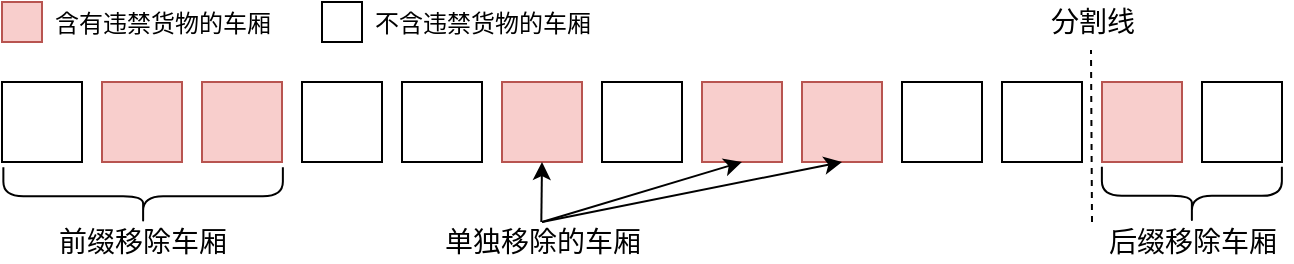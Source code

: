 <mxfile version="16.5.5" type="github"><diagram id="WzrLIcee8Uv0exUfzh-z" name="第 1 页"><mxGraphModel dx="1038" dy="608" grid="1" gridSize="10" guides="1" tooltips="1" connect="1" arrows="1" fold="1" page="1" pageScale="1" pageWidth="827" pageHeight="1169" math="0" shadow="0"><root><mxCell id="0"/><mxCell id="1" parent="0"/><mxCell id="hrqttEmVb12-6mRyW3wM-1" value="" style="whiteSpace=wrap;html=1;aspect=fixed;" parent="1" vertex="1"><mxGeometry x="40" y="370" width="40" height="40" as="geometry"/></mxCell><mxCell id="hrqttEmVb12-6mRyW3wM-3" value="" style="whiteSpace=wrap;html=1;aspect=fixed;fillColor=#f8cecc;strokeColor=#b85450;" parent="1" vertex="1"><mxGeometry x="90" y="370" width="40" height="40" as="geometry"/></mxCell><mxCell id="hrqttEmVb12-6mRyW3wM-4" value="" style="whiteSpace=wrap;html=1;aspect=fixed;fillColor=#f8cecc;strokeColor=#b85450;" parent="1" vertex="1"><mxGeometry x="140" y="370" width="40" height="40" as="geometry"/></mxCell><mxCell id="hrqttEmVb12-6mRyW3wM-5" value="" style="whiteSpace=wrap;html=1;aspect=fixed;" parent="1" vertex="1"><mxGeometry x="240" y="370" width="40" height="40" as="geometry"/></mxCell><mxCell id="hrqttEmVb12-6mRyW3wM-6" value="" style="whiteSpace=wrap;html=1;aspect=fixed;fillColor=#f8cecc;strokeColor=#b85450;" parent="1" vertex="1"><mxGeometry x="290" y="370" width="40" height="40" as="geometry"/></mxCell><mxCell id="hrqttEmVb12-6mRyW3wM-7" value="" style="whiteSpace=wrap;html=1;aspect=fixed;" parent="1" vertex="1"><mxGeometry x="340" y="370" width="40" height="40" as="geometry"/></mxCell><mxCell id="hrqttEmVb12-6mRyW3wM-12" value="" style="whiteSpace=wrap;html=1;aspect=fixed;fillColor=#f8cecc;strokeColor=#b85450;" parent="1" vertex="1"><mxGeometry x="390" y="370" width="40" height="40" as="geometry"/></mxCell><mxCell id="hrqttEmVb12-6mRyW3wM-13" value="" style="whiteSpace=wrap;html=1;aspect=fixed;fillColor=#f8cecc;strokeColor=#b85450;" parent="1" vertex="1"><mxGeometry x="440" y="370" width="40" height="40" as="geometry"/></mxCell><mxCell id="hrqttEmVb12-6mRyW3wM-14" value="" style="whiteSpace=wrap;html=1;aspect=fixed;" parent="1" vertex="1"><mxGeometry x="490" y="370" width="40" height="40" as="geometry"/></mxCell><mxCell id="hrqttEmVb12-6mRyW3wM-15" value="" style="whiteSpace=wrap;html=1;aspect=fixed;" parent="1" vertex="1"><mxGeometry x="540" y="370" width="40" height="40" as="geometry"/></mxCell><mxCell id="hrqttEmVb12-6mRyW3wM-16" value="" style="whiteSpace=wrap;html=1;aspect=fixed;fillColor=#f8cecc;strokeColor=#b85450;" parent="1" vertex="1"><mxGeometry x="590" y="370" width="40" height="40" as="geometry"/></mxCell><mxCell id="hrqttEmVb12-6mRyW3wM-17" value="" style="whiteSpace=wrap;html=1;aspect=fixed;" parent="1" vertex="1"><mxGeometry x="640" y="370" width="40" height="40" as="geometry"/></mxCell><mxCell id="hrqttEmVb12-6mRyW3wM-18" value="" style="shape=curlyBracket;whiteSpace=wrap;html=1;rounded=1;flipH=1;rotation=90;" parent="1" vertex="1"><mxGeometry x="620.44" y="381.93" width="29" height="90" as="geometry"/></mxCell><mxCell id="hrqttEmVb12-6mRyW3wM-20" value="&lt;font style=&quot;font-size: 14px&quot;&gt;后缀移除车厢&lt;/font&gt;" style="text;html=1;resizable=0;autosize=1;align=center;verticalAlign=middle;points=[];fillColor=none;strokeColor=none;rounded=0;" parent="1" vertex="1"><mxGeometry x="585" y="440" width="100" height="20" as="geometry"/></mxCell><mxCell id="hrqttEmVb12-6mRyW3wM-21" value="" style="shape=curlyBracket;whiteSpace=wrap;html=1;rounded=1;flipH=1;rotation=90;" parent="1" vertex="1"><mxGeometry x="96.06" y="357.31" width="29" height="139.75" as="geometry"/></mxCell><mxCell id="hrqttEmVb12-6mRyW3wM-22" value="&lt;font style=&quot;font-size: 14px&quot;&gt;前缀移除车厢&lt;/font&gt;" style="text;html=1;resizable=0;autosize=1;align=center;verticalAlign=middle;points=[];fillColor=none;strokeColor=none;rounded=0;" parent="1" vertex="1"><mxGeometry x="60" y="440" width="100" height="20" as="geometry"/></mxCell><mxCell id="hrqttEmVb12-6mRyW3wM-24" value="&lt;font style=&quot;font-size: 14px&quot;&gt;分割线&lt;/font&gt;" style="text;html=1;resizable=0;autosize=1;align=center;verticalAlign=middle;points=[];fillColor=none;strokeColor=none;rounded=0;" parent="1" vertex="1"><mxGeometry x="555" y="330" width="60" height="20" as="geometry"/></mxCell><mxCell id="hrqttEmVb12-6mRyW3wM-25" value="" style="whiteSpace=wrap;html=1;aspect=fixed;" parent="1" vertex="1"><mxGeometry x="190" y="370" width="40" height="40" as="geometry"/></mxCell><mxCell id="hrqttEmVb12-6mRyW3wM-31" value="单独移除的车厢" style="text;html=1;resizable=0;autosize=1;align=center;verticalAlign=middle;points=[];fillColor=none;strokeColor=none;rounded=0;fontSize=14;" parent="1" vertex="1"><mxGeometry x="255" y="440" width="110" height="20" as="geometry"/></mxCell><mxCell id="hrqttEmVb12-6mRyW3wM-32" value="" style="endArrow=classic;html=1;rounded=0;fontSize=14;entryX=0.5;entryY=1;entryDx=0;entryDy=0;" parent="1" target="hrqttEmVb12-6mRyW3wM-6" edge="1"><mxGeometry width="50" height="50" relative="1" as="geometry"><mxPoint x="309.66" y="440" as="sourcePoint"/><mxPoint x="309.66" y="415" as="targetPoint"/></mxGeometry></mxCell><mxCell id="hrqttEmVb12-6mRyW3wM-33" value="" style="endArrow=classic;html=1;rounded=0;fontSize=14;entryX=0.5;entryY=1;entryDx=0;entryDy=0;" parent="1" target="hrqttEmVb12-6mRyW3wM-12" edge="1"><mxGeometry width="50" height="50" relative="1" as="geometry"><mxPoint x="310" y="440" as="sourcePoint"/><mxPoint x="360" y="390" as="targetPoint"/></mxGeometry></mxCell><mxCell id="hrqttEmVb12-6mRyW3wM-34" value="" style="endArrow=classic;html=1;rounded=0;fontSize=14;entryX=0.5;entryY=1;entryDx=0;entryDy=0;" parent="1" target="hrqttEmVb12-6mRyW3wM-13" edge="1"><mxGeometry width="50" height="50" relative="1" as="geometry"><mxPoint x="310" y="440" as="sourcePoint"/><mxPoint x="365" y="390" as="targetPoint"/></mxGeometry></mxCell><mxCell id="hrqttEmVb12-6mRyW3wM-38" value="" style="whiteSpace=wrap;html=1;aspect=fixed;fontSize=14;fillColor=#f8cecc;strokeColor=#b85450;" parent="1" vertex="1"><mxGeometry x="40" y="330" width="20" height="20" as="geometry"/></mxCell><mxCell id="hrqttEmVb12-6mRyW3wM-39" value="&lt;span style=&quot;font-size: 12px&quot;&gt;含有违禁货物的车厢&lt;/span&gt;" style="text;html=1;resizable=0;autosize=1;align=center;verticalAlign=middle;points=[];fillColor=none;strokeColor=none;rounded=0;fontSize=14;" parent="1" vertex="1"><mxGeometry x="60" y="330" width="120" height="20" as="geometry"/></mxCell><mxCell id="hrqttEmVb12-6mRyW3wM-41" value="" style="whiteSpace=wrap;html=1;aspect=fixed;fontSize=14;" parent="1" vertex="1"><mxGeometry x="200" y="330" width="20" height="20" as="geometry"/></mxCell><mxCell id="hrqttEmVb12-6mRyW3wM-42" value="&lt;span style=&quot;font-size: 12px&quot;&gt;不含违禁货物的车厢&lt;/span&gt;" style="text;html=1;resizable=0;autosize=1;align=center;verticalAlign=middle;points=[];fillColor=none;strokeColor=none;rounded=0;fontSize=14;" parent="1" vertex="1"><mxGeometry x="220" y="330" width="120" height="20" as="geometry"/></mxCell><mxCell id="xOkR7G8Gcl93LdV72B9v-1" value="" style="endArrow=none;dashed=1;html=1;rounded=0;" parent="1" edge="1"><mxGeometry width="50" height="50" relative="1" as="geometry"><mxPoint x="585" y="440" as="sourcePoint"/><mxPoint x="584.5" y="354" as="targetPoint"/></mxGeometry></mxCell></root></mxGraphModel></diagram></mxfile>